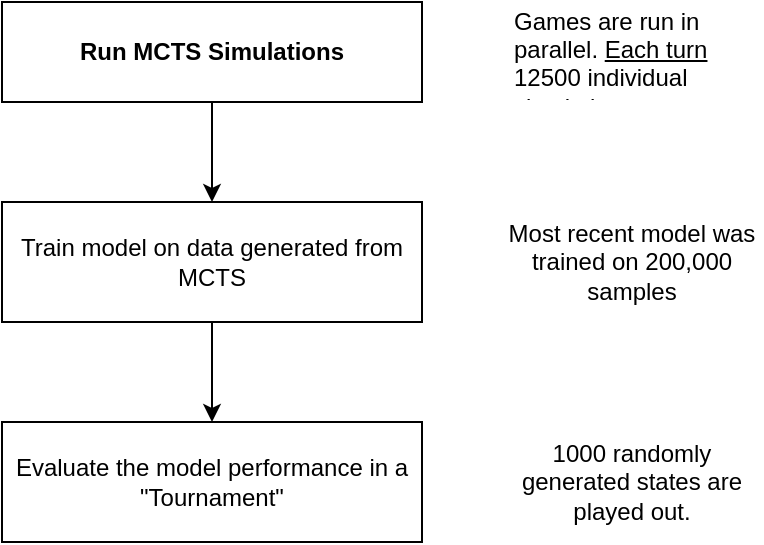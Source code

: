<mxfile version="24.0.7" type="github">
  <diagram id="C5RBs43oDa-KdzZeNtuy" name="Page-1">
    <mxGraphModel dx="819" dy="447" grid="1" gridSize="10" guides="1" tooltips="1" connect="1" arrows="1" fold="1" page="1" pageScale="1" pageWidth="827" pageHeight="1169" math="0" shadow="0">
      <root>
        <mxCell id="WIyWlLk6GJQsqaUBKTNV-0" />
        <mxCell id="WIyWlLk6GJQsqaUBKTNV-1" parent="WIyWlLk6GJQsqaUBKTNV-0" />
        <mxCell id="lvpHEAT8mCKJbSaH7V8O-1" value="&lt;div&gt;&lt;b&gt;Run MCTS Simulations&lt;/b&gt;&lt;/div&gt;" style="rounded=0;whiteSpace=wrap;html=1;" vertex="1" parent="WIyWlLk6GJQsqaUBKTNV-1">
          <mxGeometry x="270" y="120" width="210" height="50" as="geometry" />
        </mxCell>
        <mxCell id="lvpHEAT8mCKJbSaH7V8O-2" value="Train model on data generated from MCTS" style="rounded=0;whiteSpace=wrap;html=1;" vertex="1" parent="WIyWlLk6GJQsqaUBKTNV-1">
          <mxGeometry x="270" y="220" width="210" height="60" as="geometry" />
        </mxCell>
        <mxCell id="lvpHEAT8mCKJbSaH7V8O-3" value="Evaluate the model performance in a &quot;Tournament&quot;" style="rounded=0;whiteSpace=wrap;html=1;" vertex="1" parent="WIyWlLk6GJQsqaUBKTNV-1">
          <mxGeometry x="270" y="330" width="210" height="60" as="geometry" />
        </mxCell>
        <mxCell id="lvpHEAT8mCKJbSaH7V8O-4" value="" style="endArrow=classic;html=1;rounded=0;entryX=0.5;entryY=0;entryDx=0;entryDy=0;exitX=0.5;exitY=1;exitDx=0;exitDy=0;" edge="1" parent="WIyWlLk6GJQsqaUBKTNV-1" source="lvpHEAT8mCKJbSaH7V8O-2" target="lvpHEAT8mCKJbSaH7V8O-3">
          <mxGeometry width="50" height="50" relative="1" as="geometry">
            <mxPoint x="280" y="320" as="sourcePoint" />
            <mxPoint x="330" y="270" as="targetPoint" />
          </mxGeometry>
        </mxCell>
        <mxCell id="lvpHEAT8mCKJbSaH7V8O-5" value="" style="endArrow=classic;html=1;rounded=0;entryX=0.5;entryY=0;entryDx=0;entryDy=0;exitX=0.5;exitY=1;exitDx=0;exitDy=0;" edge="1" parent="WIyWlLk6GJQsqaUBKTNV-1" source="lvpHEAT8mCKJbSaH7V8O-1" target="lvpHEAT8mCKJbSaH7V8O-2">
          <mxGeometry width="50" height="50" relative="1" as="geometry">
            <mxPoint x="280" y="320" as="sourcePoint" />
            <mxPoint x="330" y="270" as="targetPoint" />
          </mxGeometry>
        </mxCell>
        <mxCell id="lvpHEAT8mCKJbSaH7V8O-6" value="Most recent model was trained on 200,000 samples" style="text;html=1;align=center;verticalAlign=middle;whiteSpace=wrap;rounded=0;" vertex="1" parent="WIyWlLk6GJQsqaUBKTNV-1">
          <mxGeometry x="520" y="220" width="130" height="60" as="geometry" />
        </mxCell>
        <mxCell id="lvpHEAT8mCKJbSaH7V8O-7" value="Games are run in parallel. &lt;u&gt;Each turn&lt;/u&gt; 12500 individual simulations are ran." style="text;strokeColor=none;fillColor=none;align=left;verticalAlign=middle;spacingLeft=4;spacingRight=4;overflow=hidden;points=[[0,0.5],[1,0.5]];portConstraint=eastwest;rotatable=0;whiteSpace=wrap;html=1;" vertex="1" parent="WIyWlLk6GJQsqaUBKTNV-1">
          <mxGeometry x="520" y="120" width="130" height="50" as="geometry" />
        </mxCell>
        <mxCell id="lvpHEAT8mCKJbSaH7V8O-8" value="1000 randomly generated states are played out." style="text;html=1;align=center;verticalAlign=middle;whiteSpace=wrap;rounded=0;" vertex="1" parent="WIyWlLk6GJQsqaUBKTNV-1">
          <mxGeometry x="520" y="330" width="130" height="60" as="geometry" />
        </mxCell>
      </root>
    </mxGraphModel>
  </diagram>
</mxfile>
